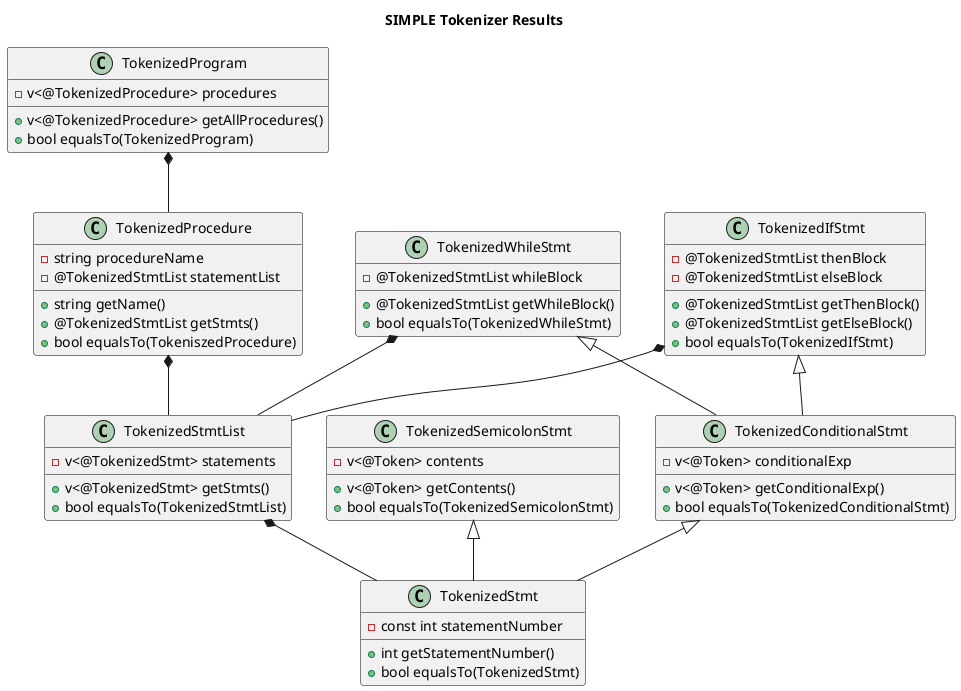 @startuml
' !include ../style.puml
skinparam ClassFontColor #000000
skinparam ClassBorderColor #000000

title SIMPLE Tokenizer Results

Class TokenizedProgram {
    - v<@TokenizedProcedure> procedures
    + v<@TokenizedProcedure> getAllProcedures()
    + bool equalsTo(TokenizedProgram)
}

Class TokenizedProcedure {
    - string procedureName
    - @TokenizedStmtList statementList
    + string getName()
    + @TokenizedStmtList getStmts()
    + bool equalsTo(TokeniszedProcedure)
}

Class TokenizedStmtList {
    - v<@TokenizedStmt> statements
    + v<@TokenizedStmt> getStmts()
    + bool equalsTo(TokenizedStmtList)
}

Class TokenizedStmt {
    - const int statementNumber
    + int getStatementNumber()
    + bool equalsTo(TokenizedStmt)
}

Class TokenizedSemicolonStmt {
    - v<@Token> contents
    + v<@Token> getContents()
    + bool equalsTo(TokenizedSemicolonStmt)
}

Class TokenizedConditionalStmt {
    - v<@Token> conditionalExp
    + v<@Token> getConditionalExp()
    + bool equalsTo(TokenizedConditionalStmt)
}

Class TokenizedIfStmt {
    - @TokenizedStmtList thenBlock
    - @TokenizedStmtList elseBlock
    + @TokenizedStmtList getThenBlock()
    + @TokenizedStmtList getElseBlock()
    + bool equalsTo(TokenizedIfStmt)
}

Class TokenizedWhileStmt {
    - @TokenizedStmtList whileBlock
    + @TokenizedStmtList getWhileBlock()
    + bool equalsTo(TokenizedWhileStmt)
}
TokenizedProgram *-- TokenizedProcedure
TokenizedProcedure *-- TokenizedStmtList
TokenizedStmtList *-- TokenizedStmt
TokenizedIfStmt *-- TokenizedStmtList
TokenizedWhileStmt *-- TokenizedStmtList

TokenizedIfStmt <|-- TokenizedConditionalStmt
TokenizedWhileStmt <|-- TokenizedConditionalStmt
TokenizedConditionalStmt <|-- TokenizedStmt
TokenizedSemicolonStmt <|-- TokenizedStmt

@end
